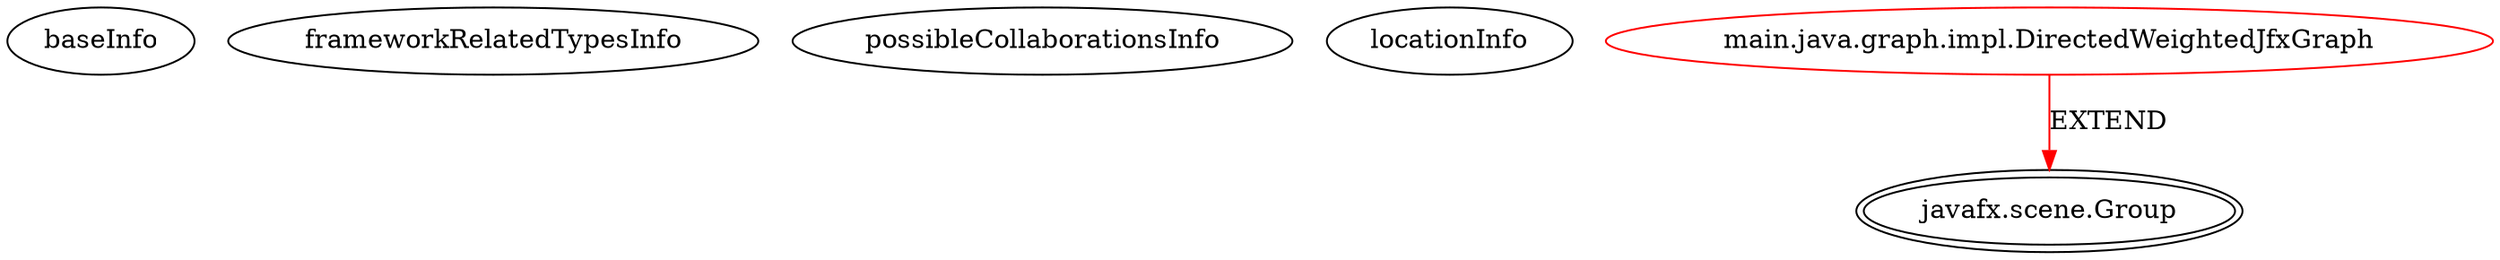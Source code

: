 digraph {
baseInfo[graphId=334,category="extension_graph",isAnonymous=false,possibleRelation=false]
frameworkRelatedTypesInfo[0="javafx.scene.Group"]
possibleCollaborationsInfo[]
locationInfo[projectName="DenisTyschenko-JavaFx-Graph",filePath="/DenisTyschenko-JavaFx-Graph/JavaFx-Graph-master/src/main/java/graph/impl/DirectedWeightedJfxGraph.java",contextSignature="DirectedWeightedJfxGraph",graphId="334"]
0[label="main.java.graph.impl.DirectedWeightedJfxGraph",vertexType="ROOT_CLIENT_CLASS_DECLARATION",isFrameworkType=false,color=red]
1[label="javafx.scene.Group",vertexType="FRAMEWORK_CLASS_TYPE",isFrameworkType=true,peripheries=2]
0->1[label="EXTEND",color=red]
}
